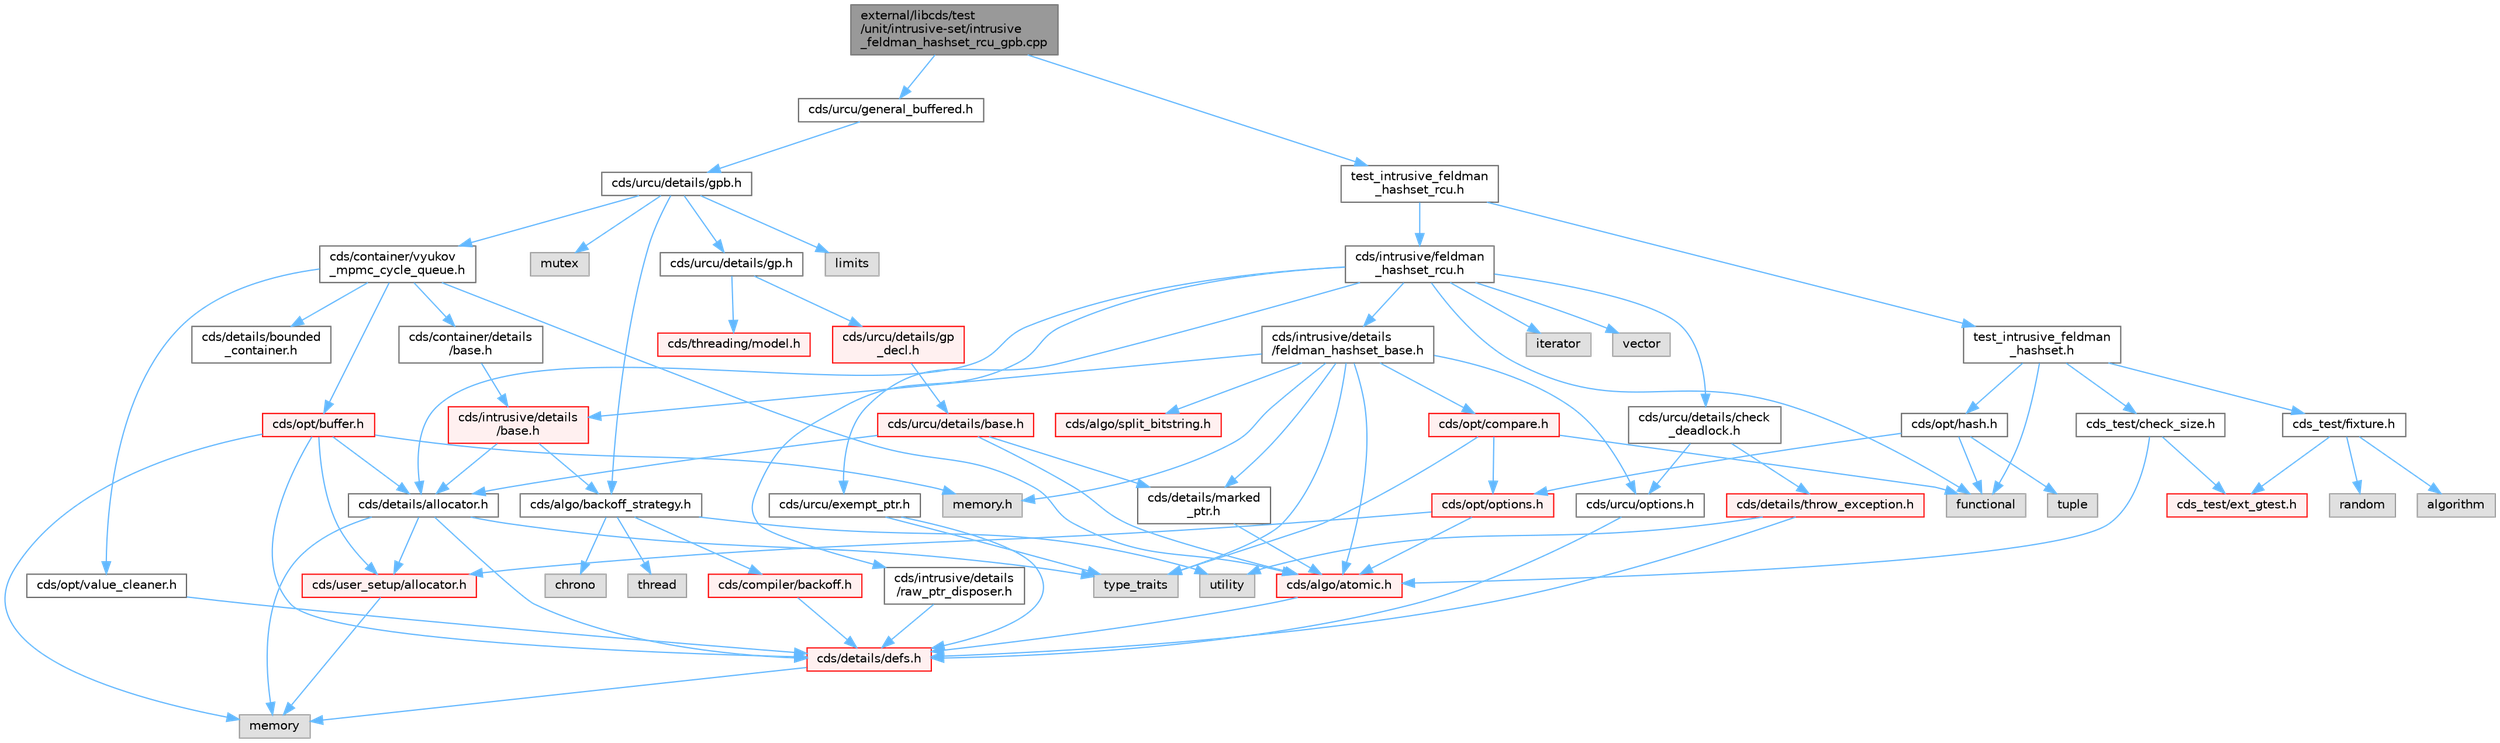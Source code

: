 digraph "external/libcds/test/unit/intrusive-set/intrusive_feldman_hashset_rcu_gpb.cpp"
{
 // LATEX_PDF_SIZE
  bgcolor="transparent";
  edge [fontname=Helvetica,fontsize=10,labelfontname=Helvetica,labelfontsize=10];
  node [fontname=Helvetica,fontsize=10,shape=box,height=0.2,width=0.4];
  Node1 [id="Node000001",label="external/libcds/test\l/unit/intrusive-set/intrusive\l_feldman_hashset_rcu_gpb.cpp",height=0.2,width=0.4,color="gray40", fillcolor="grey60", style="filled", fontcolor="black",tooltip=" "];
  Node1 -> Node2 [id="edge1_Node000001_Node000002",color="steelblue1",style="solid",tooltip=" "];
  Node2 [id="Node000002",label="cds/urcu/general_buffered.h",height=0.2,width=0.4,color="grey40", fillcolor="white", style="filled",URL="$general__buffered_8h.html",tooltip=" "];
  Node2 -> Node3 [id="edge2_Node000002_Node000003",color="steelblue1",style="solid",tooltip=" "];
  Node3 [id="Node000003",label="cds/urcu/details/gpb.h",height=0.2,width=0.4,color="grey40", fillcolor="white", style="filled",URL="$gpb_8h.html",tooltip=" "];
  Node3 -> Node4 [id="edge3_Node000003_Node000004",color="steelblue1",style="solid",tooltip=" "];
  Node4 [id="Node000004",label="mutex",height=0.2,width=0.4,color="grey60", fillcolor="#E0E0E0", style="filled",tooltip=" "];
  Node3 -> Node5 [id="edge4_Node000003_Node000005",color="steelblue1",style="solid",tooltip=" "];
  Node5 [id="Node000005",label="limits",height=0.2,width=0.4,color="grey60", fillcolor="#E0E0E0", style="filled",tooltip=" "];
  Node3 -> Node6 [id="edge5_Node000003_Node000006",color="steelblue1",style="solid",tooltip=" "];
  Node6 [id="Node000006",label="cds/urcu/details/gp.h",height=0.2,width=0.4,color="grey40", fillcolor="white", style="filled",URL="$gp_8h.html",tooltip=" "];
  Node6 -> Node7 [id="edge6_Node000006_Node000007",color="steelblue1",style="solid",tooltip=" "];
  Node7 [id="Node000007",label="cds/urcu/details/gp\l_decl.h",height=0.2,width=0.4,color="red", fillcolor="#FFF0F0", style="filled",URL="$gp__decl_8h.html",tooltip=" "];
  Node7 -> Node8 [id="edge7_Node000007_Node000008",color="steelblue1",style="solid",tooltip=" "];
  Node8 [id="Node000008",label="cds/urcu/details/base.h",height=0.2,width=0.4,color="red", fillcolor="#FFF0F0", style="filled",URL="$external_2libcds_2cds_2urcu_2details_2base_8h.html",tooltip=" "];
  Node8 -> Node9 [id="edge8_Node000008_Node000009",color="steelblue1",style="solid",tooltip=" "];
  Node9 [id="Node000009",label="cds/algo/atomic.h",height=0.2,width=0.4,color="red", fillcolor="#FFF0F0", style="filled",URL="$external_2libcds_2cds_2algo_2atomic_8h.html",tooltip=" "];
  Node9 -> Node10 [id="edge9_Node000009_Node000010",color="steelblue1",style="solid",tooltip=" "];
  Node10 [id="Node000010",label="cds/details/defs.h",height=0.2,width=0.4,color="red", fillcolor="#FFF0F0", style="filled",URL="$details_2defs_8h.html",tooltip=" "];
  Node10 -> Node18 [id="edge10_Node000010_Node000018",color="steelblue1",style="solid",tooltip=" "];
  Node18 [id="Node000018",label="memory",height=0.2,width=0.4,color="grey60", fillcolor="#E0E0E0", style="filled",tooltip=" "];
  Node8 -> Node25 [id="edge11_Node000008_Node000025",color="steelblue1",style="solid",tooltip=" "];
  Node25 [id="Node000025",label="cds/details/allocator.h",height=0.2,width=0.4,color="grey40", fillcolor="white", style="filled",URL="$external_2libcds_2cds_2details_2allocator_8h.html",tooltip=" "];
  Node25 -> Node26 [id="edge12_Node000025_Node000026",color="steelblue1",style="solid",tooltip=" "];
  Node26 [id="Node000026",label="type_traits",height=0.2,width=0.4,color="grey60", fillcolor="#E0E0E0", style="filled",tooltip=" "];
  Node25 -> Node18 [id="edge13_Node000025_Node000018",color="steelblue1",style="solid",tooltip=" "];
  Node25 -> Node10 [id="edge14_Node000025_Node000010",color="steelblue1",style="solid",tooltip=" "];
  Node25 -> Node27 [id="edge15_Node000025_Node000027",color="steelblue1",style="solid",tooltip=" "];
  Node27 [id="Node000027",label="cds/user_setup/allocator.h",height=0.2,width=0.4,color="red", fillcolor="#FFF0F0", style="filled",URL="$external_2libcds_2cds_2user__setup_2allocator_8h.html",tooltip="Default implementation of allocator classes."];
  Node27 -> Node18 [id="edge16_Node000027_Node000018",color="steelblue1",style="solid",tooltip=" "];
  Node8 -> Node46 [id="edge17_Node000008_Node000046",color="steelblue1",style="solid",tooltip=" "];
  Node46 [id="Node000046",label="cds/details/marked\l_ptr.h",height=0.2,width=0.4,color="grey40", fillcolor="white", style="filled",URL="$marked__ptr_8h.html",tooltip=" "];
  Node46 -> Node9 [id="edge18_Node000046_Node000009",color="steelblue1",style="solid",tooltip=" "];
  Node6 -> Node47 [id="edge19_Node000006_Node000047",color="steelblue1",style="solid",tooltip=" "];
  Node47 [id="Node000047",label="cds/threading/model.h",height=0.2,width=0.4,color="red", fillcolor="#FFF0F0", style="filled",URL="$model_8h.html",tooltip=" "];
  Node3 -> Node54 [id="edge20_Node000003_Node000054",color="steelblue1",style="solid",tooltip=" "];
  Node54 [id="Node000054",label="cds/algo/backoff_strategy.h",height=0.2,width=0.4,color="grey40", fillcolor="white", style="filled",URL="$backoff__strategy_8h.html",tooltip=" "];
  Node54 -> Node42 [id="edge21_Node000054_Node000042",color="steelblue1",style="solid",tooltip=" "];
  Node42 [id="Node000042",label="utility",height=0.2,width=0.4,color="grey60", fillcolor="#E0E0E0", style="filled",tooltip=" "];
  Node54 -> Node37 [id="edge22_Node000054_Node000037",color="steelblue1",style="solid",tooltip=" "];
  Node37 [id="Node000037",label="thread",height=0.2,width=0.4,color="grey60", fillcolor="#E0E0E0", style="filled",tooltip=" "];
  Node54 -> Node55 [id="edge23_Node000054_Node000055",color="steelblue1",style="solid",tooltip=" "];
  Node55 [id="Node000055",label="chrono",height=0.2,width=0.4,color="grey60", fillcolor="#E0E0E0", style="filled",tooltip=" "];
  Node54 -> Node56 [id="edge24_Node000054_Node000056",color="steelblue1",style="solid",tooltip=" "];
  Node56 [id="Node000056",label="cds/compiler/backoff.h",height=0.2,width=0.4,color="red", fillcolor="#FFF0F0", style="filled",URL="$backoff_8h.html",tooltip=" "];
  Node56 -> Node10 [id="edge25_Node000056_Node000010",color="steelblue1",style="solid",tooltip=" "];
  Node3 -> Node58 [id="edge26_Node000003_Node000058",color="steelblue1",style="solid",tooltip=" "];
  Node58 [id="Node000058",label="cds/container/vyukov\l_mpmc_cycle_queue.h",height=0.2,width=0.4,color="grey40", fillcolor="white", style="filled",URL="$container_2vyukov__mpmc__cycle__queue_8h.html",tooltip=" "];
  Node58 -> Node59 [id="edge27_Node000058_Node000059",color="steelblue1",style="solid",tooltip=" "];
  Node59 [id="Node000059",label="cds/container/details\l/base.h",height=0.2,width=0.4,color="grey40", fillcolor="white", style="filled",URL="$external_2libcds_2cds_2container_2details_2base_8h.html",tooltip=" "];
  Node59 -> Node60 [id="edge28_Node000059_Node000060",color="steelblue1",style="solid",tooltip=" "];
  Node60 [id="Node000060",label="cds/intrusive/details\l/base.h",height=0.2,width=0.4,color="red", fillcolor="#FFF0F0", style="filled",URL="$external_2libcds_2cds_2intrusive_2details_2base_8h.html",tooltip=" "];
  Node60 -> Node25 [id="edge29_Node000060_Node000025",color="steelblue1",style="solid",tooltip=" "];
  Node60 -> Node54 [id="edge30_Node000060_Node000054",color="steelblue1",style="solid",tooltip=" "];
  Node58 -> Node65 [id="edge31_Node000058_Node000065",color="steelblue1",style="solid",tooltip=" "];
  Node65 [id="Node000065",label="cds/opt/buffer.h",height=0.2,width=0.4,color="red", fillcolor="#FFF0F0", style="filled",URL="$external_2libcds_2cds_2opt_2buffer_8h.html",tooltip=" "];
  Node65 -> Node66 [id="edge32_Node000065_Node000066",color="steelblue1",style="solid",tooltip=" "];
  Node66 [id="Node000066",label="memory.h",height=0.2,width=0.4,color="grey60", fillcolor="#E0E0E0", style="filled",tooltip=" "];
  Node65 -> Node10 [id="edge33_Node000065_Node000010",color="steelblue1",style="solid",tooltip=" "];
  Node65 -> Node27 [id="edge34_Node000065_Node000027",color="steelblue1",style="solid",tooltip=" "];
  Node65 -> Node25 [id="edge35_Node000065_Node000025",color="steelblue1",style="solid",tooltip=" "];
  Node65 -> Node18 [id="edge36_Node000065_Node000018",color="steelblue1",style="solid",tooltip=" "];
  Node58 -> Node67 [id="edge37_Node000058_Node000067",color="steelblue1",style="solid",tooltip=" "];
  Node67 [id="Node000067",label="cds/opt/value_cleaner.h",height=0.2,width=0.4,color="grey40", fillcolor="white", style="filled",URL="$value__cleaner_8h.html",tooltip=" "];
  Node67 -> Node10 [id="edge38_Node000067_Node000010",color="steelblue1",style="solid",tooltip=" "];
  Node58 -> Node9 [id="edge39_Node000058_Node000009",color="steelblue1",style="solid",tooltip=" "];
  Node58 -> Node68 [id="edge40_Node000058_Node000068",color="steelblue1",style="solid",tooltip=" "];
  Node68 [id="Node000068",label="cds/details/bounded\l_container.h",height=0.2,width=0.4,color="grey40", fillcolor="white", style="filled",URL="$bounded__container_8h.html",tooltip=" "];
  Node1 -> Node69 [id="edge41_Node000001_Node000069",color="steelblue1",style="solid",tooltip=" "];
  Node69 [id="Node000069",label="test_intrusive_feldman\l_hashset_rcu.h",height=0.2,width=0.4,color="grey40", fillcolor="white", style="filled",URL="$test__intrusive__feldman__hashset__rcu_8h.html",tooltip=" "];
  Node69 -> Node70 [id="edge42_Node000069_Node000070",color="steelblue1",style="solid",tooltip=" "];
  Node70 [id="Node000070",label="test_intrusive_feldman\l_hashset.h",height=0.2,width=0.4,color="grey40", fillcolor="white", style="filled",URL="$test__intrusive__feldman__hashset_8h.html",tooltip=" "];
  Node70 -> Node71 [id="edge43_Node000070_Node000071",color="steelblue1",style="solid",tooltip=" "];
  Node71 [id="Node000071",label="cds_test/check_size.h",height=0.2,width=0.4,color="grey40", fillcolor="white", style="filled",URL="$check__size_8h.html",tooltip=" "];
  Node71 -> Node72 [id="edge44_Node000071_Node000072",color="steelblue1",style="solid",tooltip=" "];
  Node72 [id="Node000072",label="cds_test/ext_gtest.h",height=0.2,width=0.4,color="red", fillcolor="#FFF0F0", style="filled",URL="$ext__gtest_8h.html",tooltip=" "];
  Node71 -> Node9 [id="edge45_Node000071_Node000009",color="steelblue1",style="solid",tooltip=" "];
  Node70 -> Node74 [id="edge46_Node000070_Node000074",color="steelblue1",style="solid",tooltip=" "];
  Node74 [id="Node000074",label="cds_test/fixture.h",height=0.2,width=0.4,color="grey40", fillcolor="white", style="filled",URL="$fixture_8h.html",tooltip=" "];
  Node74 -> Node72 [id="edge47_Node000074_Node000072",color="steelblue1",style="solid",tooltip=" "];
  Node74 -> Node75 [id="edge48_Node000074_Node000075",color="steelblue1",style="solid",tooltip=" "];
  Node75 [id="Node000075",label="algorithm",height=0.2,width=0.4,color="grey60", fillcolor="#E0E0E0", style="filled",tooltip=" "];
  Node74 -> Node76 [id="edge49_Node000074_Node000076",color="steelblue1",style="solid",tooltip=" "];
  Node76 [id="Node000076",label="random",height=0.2,width=0.4,color="grey60", fillcolor="#E0E0E0", style="filled",tooltip=" "];
  Node70 -> Node77 [id="edge50_Node000070_Node000077",color="steelblue1",style="solid",tooltip=" "];
  Node77 [id="Node000077",label="cds/opt/hash.h",height=0.2,width=0.4,color="grey40", fillcolor="white", style="filled",URL="$external_2libcds_2cds_2opt_2hash_8h.html",tooltip=" "];
  Node77 -> Node78 [id="edge51_Node000077_Node000078",color="steelblue1",style="solid",tooltip=" "];
  Node78 [id="Node000078",label="tuple",height=0.2,width=0.4,color="grey60", fillcolor="#E0E0E0", style="filled",tooltip=" "];
  Node77 -> Node79 [id="edge52_Node000077_Node000079",color="steelblue1",style="solid",tooltip=" "];
  Node79 [id="Node000079",label="functional",height=0.2,width=0.4,color="grey60", fillcolor="#E0E0E0", style="filled",tooltip=" "];
  Node77 -> Node63 [id="edge53_Node000077_Node000063",color="steelblue1",style="solid",tooltip=" "];
  Node63 [id="Node000063",label="cds/opt/options.h",height=0.2,width=0.4,color="red", fillcolor="#FFF0F0", style="filled",URL="$opt_2options_8h.html",tooltip=" "];
  Node63 -> Node27 [id="edge54_Node000063_Node000027",color="steelblue1",style="solid",tooltip=" "];
  Node63 -> Node9 [id="edge55_Node000063_Node000009",color="steelblue1",style="solid",tooltip=" "];
  Node70 -> Node79 [id="edge56_Node000070_Node000079",color="steelblue1",style="solid",tooltip=" "];
  Node69 -> Node80 [id="edge57_Node000069_Node000080",color="steelblue1",style="solid",tooltip=" "];
  Node80 [id="Node000080",label="cds/intrusive/feldman\l_hashset_rcu.h",height=0.2,width=0.4,color="grey40", fillcolor="white", style="filled",URL="$intrusive_2feldman__hashset__rcu_8h.html",tooltip=" "];
  Node80 -> Node79 [id="edge58_Node000080_Node000079",color="steelblue1",style="solid",tooltip=" "];
  Node80 -> Node81 [id="edge59_Node000080_Node000081",color="steelblue1",style="solid",tooltip=" "];
  Node81 [id="Node000081",label="iterator",height=0.2,width=0.4,color="grey60", fillcolor="#E0E0E0", style="filled",tooltip=" "];
  Node80 -> Node82 [id="edge60_Node000080_Node000082",color="steelblue1",style="solid",tooltip=" "];
  Node82 [id="Node000082",label="vector",height=0.2,width=0.4,color="grey60", fillcolor="#E0E0E0", style="filled",tooltip=" "];
  Node80 -> Node83 [id="edge61_Node000080_Node000083",color="steelblue1",style="solid",tooltip=" "];
  Node83 [id="Node000083",label="cds/intrusive/details\l/feldman_hashset_base.h",height=0.2,width=0.4,color="grey40", fillcolor="white", style="filled",URL="$intrusive_2details_2feldman__hashset__base_8h.html",tooltip=" "];
  Node83 -> Node66 [id="edge62_Node000083_Node000066",color="steelblue1",style="solid",tooltip=" "];
  Node83 -> Node26 [id="edge63_Node000083_Node000026",color="steelblue1",style="solid",tooltip=" "];
  Node83 -> Node60 [id="edge64_Node000083_Node000060",color="steelblue1",style="solid",tooltip=" "];
  Node83 -> Node84 [id="edge65_Node000083_Node000084",color="steelblue1",style="solid",tooltip=" "];
  Node84 [id="Node000084",label="cds/opt/compare.h",height=0.2,width=0.4,color="red", fillcolor="#FFF0F0", style="filled",URL="$external_2libcds_2cds_2opt_2compare_8h.html",tooltip=" "];
  Node84 -> Node26 [id="edge66_Node000084_Node000026",color="steelblue1",style="solid",tooltip=" "];
  Node84 -> Node79 [id="edge67_Node000084_Node000079",color="steelblue1",style="solid",tooltip=" "];
  Node84 -> Node63 [id="edge68_Node000084_Node000063",color="steelblue1",style="solid",tooltip=" "];
  Node83 -> Node9 [id="edge69_Node000083_Node000009",color="steelblue1",style="solid",tooltip=" "];
  Node83 -> Node85 [id="edge70_Node000083_Node000085",color="steelblue1",style="solid",tooltip=" "];
  Node85 [id="Node000085",label="cds/algo/split_bitstring.h",height=0.2,width=0.4,color="red", fillcolor="#FFF0F0", style="filled",URL="$split__bitstring_8h.html",tooltip=" "];
  Node83 -> Node46 [id="edge71_Node000083_Node000046",color="steelblue1",style="solid",tooltip=" "];
  Node83 -> Node86 [id="edge72_Node000083_Node000086",color="steelblue1",style="solid",tooltip=" "];
  Node86 [id="Node000086",label="cds/urcu/options.h",height=0.2,width=0.4,color="grey40", fillcolor="white", style="filled",URL="$urcu_2options_8h.html",tooltip=" "];
  Node86 -> Node10 [id="edge73_Node000086_Node000010",color="steelblue1",style="solid",tooltip=" "];
  Node80 -> Node25 [id="edge74_Node000080_Node000025",color="steelblue1",style="solid",tooltip=" "];
  Node80 -> Node87 [id="edge75_Node000080_Node000087",color="steelblue1",style="solid",tooltip=" "];
  Node87 [id="Node000087",label="cds/urcu/details/check\l_deadlock.h",height=0.2,width=0.4,color="grey40", fillcolor="white", style="filled",URL="$check__deadlock_8h.html",tooltip=" "];
  Node87 -> Node86 [id="edge76_Node000087_Node000086",color="steelblue1",style="solid",tooltip=" "];
  Node87 -> Node40 [id="edge77_Node000087_Node000040",color="steelblue1",style="solid",tooltip=" "];
  Node40 [id="Node000040",label="cds/details/throw_exception.h",height=0.2,width=0.4,color="red", fillcolor="#FFF0F0", style="filled",URL="$throw__exception_8h.html",tooltip=" "];
  Node40 -> Node10 [id="edge78_Node000040_Node000010",color="steelblue1",style="solid",tooltip=" "];
  Node40 -> Node42 [id="edge79_Node000040_Node000042",color="steelblue1",style="solid",tooltip=" "];
  Node80 -> Node88 [id="edge80_Node000080_Node000088",color="steelblue1",style="solid",tooltip=" "];
  Node88 [id="Node000088",label="cds/urcu/exempt_ptr.h",height=0.2,width=0.4,color="grey40", fillcolor="white", style="filled",URL="$exempt__ptr_8h.html",tooltip=" "];
  Node88 -> Node26 [id="edge81_Node000088_Node000026",color="steelblue1",style="solid",tooltip=" "];
  Node88 -> Node10 [id="edge82_Node000088_Node000010",color="steelblue1",style="solid",tooltip=" "];
  Node80 -> Node89 [id="edge83_Node000080_Node000089",color="steelblue1",style="solid",tooltip=" "];
  Node89 [id="Node000089",label="cds/intrusive/details\l/raw_ptr_disposer.h",height=0.2,width=0.4,color="grey40", fillcolor="white", style="filled",URL="$raw__ptr__disposer_8h.html",tooltip=" "];
  Node89 -> Node10 [id="edge84_Node000089_Node000010",color="steelblue1",style="solid",tooltip=" "];
}
